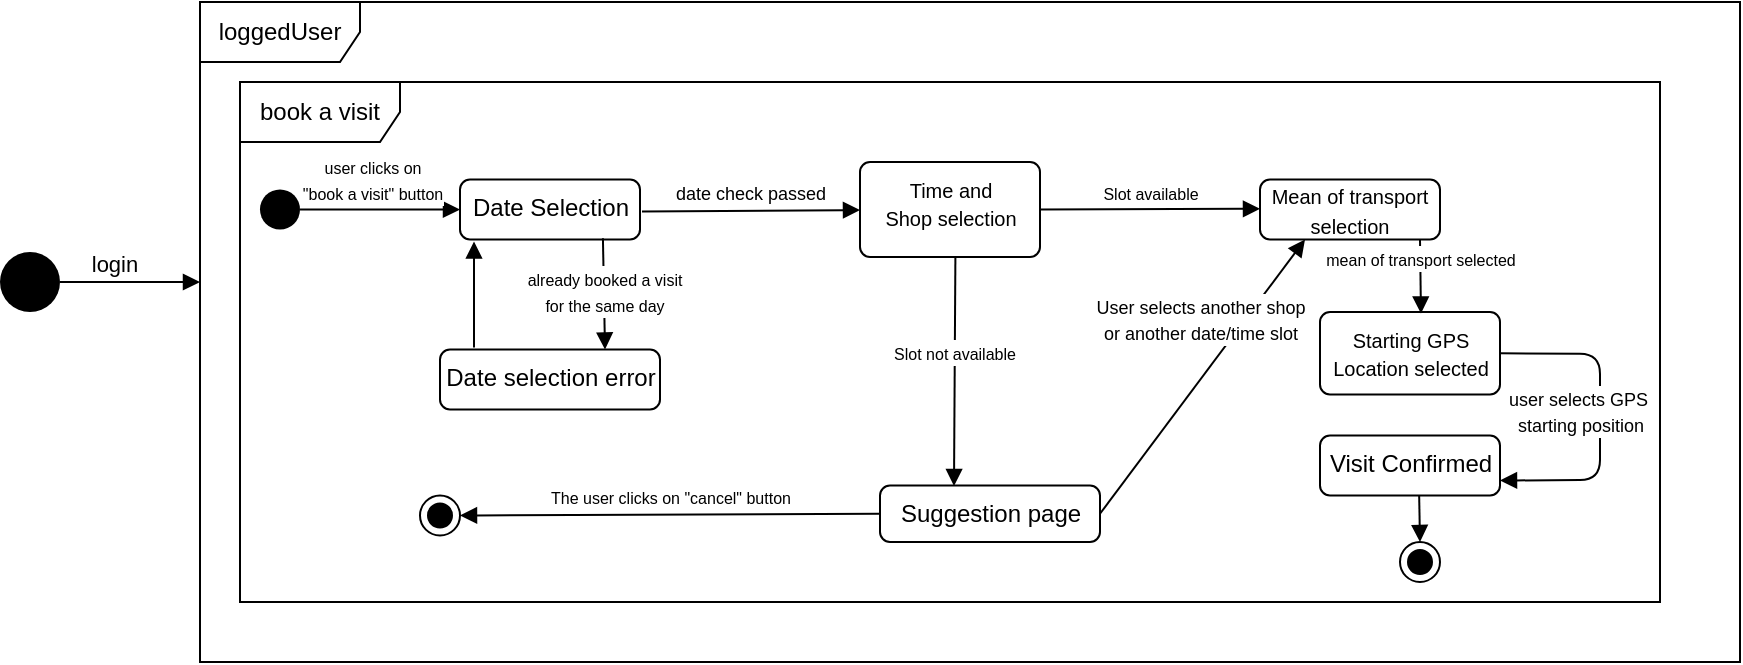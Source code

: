 <mxfile version="13.10.6" type="device"><diagram name="Page-1" id="e7e014a7-5840-1c2e-5031-d8a46d1fe8dd"><mxGraphModel dx="678" dy="377" grid="1" gridSize="10" guides="1" tooltips="1" connect="1" arrows="1" fold="1" page="1" pageScale="1" pageWidth="1169" pageHeight="826" background="#ffffff" math="0" shadow="0"><root><mxCell id="0"/><mxCell id="1" parent="0"/><mxCell id="7Mc1hvVvzsCAfRk0QcoI-22" value="loggedUser" style="shape=umlFrame;whiteSpace=wrap;html=1;width=80;height=30;" parent="1" vertex="1"><mxGeometry x="190" y="200" width="770" height="330" as="geometry"/></mxCell><mxCell id="7Mc1hvVvzsCAfRk0QcoI-23" value="book a visit" style="shape=umlFrame;whiteSpace=wrap;html=1;width=80;height=30;" parent="1" vertex="1"><mxGeometry x="210" y="240" width="710" height="260" as="geometry"/></mxCell><mxCell id="Y9-DYk50p9V9p7dSpJpJ-42" value="" style="ellipse;fillColor=#000000;strokeColor=none;" parent="1" vertex="1"><mxGeometry x="90" y="325" width="30" height="30" as="geometry"/></mxCell><mxCell id="Y9-DYk50p9V9p7dSpJpJ-44" value="login" style="html=1;verticalAlign=bottom;endArrow=block;" parent="1" edge="1"><mxGeometry x="-0.25" width="80" relative="1" as="geometry"><mxPoint x="120" y="340" as="sourcePoint"/><mxPoint x="190" y="340" as="targetPoint"/><mxPoint as="offset"/></mxGeometry></mxCell><mxCell id="Y9-DYk50p9V9p7dSpJpJ-49" value="" style="ellipse;fillColor=#000000;strokeColor=none;" parent="1" vertex="1"><mxGeometry x="220" y="293.75" width="20" height="20" as="geometry"/></mxCell><mxCell id="Y9-DYk50p9V9p7dSpJpJ-52" value="&lt;font style=&quot;font-size: 8px&quot;&gt;user clicks on &lt;br&gt;&quot;book a visit&quot; button&lt;/font&gt;" style="html=1;verticalAlign=bottom;endArrow=block;exitX=1;exitY=0.5;exitDx=0;exitDy=0;" parent="1" source="Y9-DYk50p9V9p7dSpJpJ-49" edge="1"><mxGeometry x="-0.111" width="80" relative="1" as="geometry"><mxPoint x="237" y="293.75" as="sourcePoint"/><mxPoint x="320" y="303.75" as="targetPoint"/><mxPoint as="offset"/></mxGeometry></mxCell><mxCell id="Y9-DYk50p9V9p7dSpJpJ-53" value="Date Selection" style="html=1;align=center;verticalAlign=top;rounded=1;absoluteArcSize=1;arcSize=10;dashed=0;fillColor=none;" parent="1" vertex="1"><mxGeometry x="320" y="288.75" width="90" height="30" as="geometry"/></mxCell><mxCell id="Y9-DYk50p9V9p7dSpJpJ-56" value="&lt;span style=&quot;font-size: 8px&quot;&gt;Slot available&lt;/span&gt;" style="html=1;verticalAlign=bottom;endArrow=block;exitX=1;exitY=0.5;exitDx=0;exitDy=0;" parent="1" source="7Mc1hvVvzsCAfRk0QcoI-2" edge="1"><mxGeometry width="80" relative="1" as="geometry"><mxPoint x="640.0" y="303.41" as="sourcePoint"/><mxPoint x="720" y="303.41" as="targetPoint"/><mxPoint as="offset"/></mxGeometry></mxCell><mxCell id="Y9-DYk50p9V9p7dSpJpJ-57" value="" style="html=1;align=center;verticalAlign=top;rounded=1;absoluteArcSize=1;arcSize=10;dashed=0;fillColor=none;" parent="1" vertex="1"><mxGeometry x="720" y="288.75" width="90" height="30" as="geometry"/></mxCell><mxCell id="Y9-DYk50p9V9p7dSpJpJ-58" value="&lt;font size=&quot;1&quot;&gt;Mean of transport selection&lt;/font&gt;" style="text;html=1;strokeColor=none;fillColor=none;align=center;verticalAlign=middle;whiteSpace=wrap;rounded=0;" parent="1" vertex="1"><mxGeometry x="710" y="293.75" width="110" height="20" as="geometry"/></mxCell><mxCell id="7Mc1hvVvzsCAfRk0QcoI-2" value="&lt;font style=&quot;font-size: 10px&quot;&gt;Time and &lt;br&gt;Shop selection&lt;/font&gt;" style="html=1;align=center;verticalAlign=top;rounded=1;absoluteArcSize=1;arcSize=10;dashed=0;fillColor=none;" parent="1" vertex="1"><mxGeometry x="520" y="280" width="90" height="47.5" as="geometry"/></mxCell><mxCell id="7Mc1hvVvzsCAfRk0QcoI-3" value="&lt;font style=&quot;font-size: 9px&quot;&gt;date check passed&lt;/font&gt;" style="html=1;verticalAlign=bottom;endArrow=block;" parent="1" target="7Mc1hvVvzsCAfRk0QcoI-2" edge="1"><mxGeometry width="80" relative="1" as="geometry"><mxPoint x="411" y="304.75" as="sourcePoint"/><mxPoint x="490" y="303.41" as="targetPoint"/></mxGeometry></mxCell><mxCell id="7Mc1hvVvzsCAfRk0QcoI-6" value="Suggestion page" style="html=1;align=center;verticalAlign=top;rounded=1;absoluteArcSize=1;arcSize=10;dashed=0;fillColor=none;" parent="1" vertex="1"><mxGeometry x="530" y="441.75" width="110" height="28.25" as="geometry"/></mxCell><mxCell id="7Mc1hvVvzsCAfRk0QcoI-7" value="&lt;span style=&quot;font-size: 8px&quot;&gt;Slot not available&lt;/span&gt;" style="html=1;verticalAlign=bottom;endArrow=block;exitX=0.53;exitY=0.989;exitDx=0;exitDy=0;exitPerimeter=0;" parent="1" source="7Mc1hvVvzsCAfRk0QcoI-2" edge="1"><mxGeometry width="80" relative="1" as="geometry"><mxPoint x="595" y="327.75" as="sourcePoint"/><mxPoint x="567" y="442" as="targetPoint"/><mxPoint as="offset"/></mxGeometry></mxCell><mxCell id="7Mc1hvVvzsCAfRk0QcoI-8" value="&lt;span style=&quot;font-size: 9px&quot;&gt;User selects another shop &lt;br&gt;or another date/time slot&lt;/span&gt;" style="html=1;verticalAlign=bottom;endArrow=block;exitX=1;exitY=0.5;exitDx=0;exitDy=0;entryX=0.25;entryY=1;entryDx=0;entryDy=0;" parent="1" source="7Mc1hvVvzsCAfRk0QcoI-6" edge="1"><mxGeometry x="0.122" y="9" width="80" relative="1" as="geometry"><mxPoint x="605" y="328.75" as="sourcePoint"/><mxPoint x="742.5" y="318.75" as="targetPoint"/><mxPoint as="offset"/></mxGeometry></mxCell><mxCell id="7Mc1hvVvzsCAfRk0QcoI-10" value="" style="ellipse;html=1;shape=endState;fillColor=#000000;strokeColor=#000000;" parent="1" vertex="1"><mxGeometry x="300" y="446.75" width="20" height="20" as="geometry"/></mxCell><mxCell id="7Mc1hvVvzsCAfRk0QcoI-11" value="&lt;span style=&quot;font-size: 8px&quot;&gt;The user clicks on &quot;cancel&quot; button&lt;/span&gt;" style="html=1;verticalAlign=bottom;endArrow=block;exitX=0;exitY=0.5;exitDx=0;exitDy=0;entryX=1;entryY=0.5;entryDx=0;entryDy=0;" parent="1" source="7Mc1hvVvzsCAfRk0QcoI-6" target="7Mc1hvVvzsCAfRk0QcoI-10" edge="1"><mxGeometry width="80" relative="1" as="geometry"><mxPoint x="605" y="328.75" as="sourcePoint"/><mxPoint x="605" y="383.75" as="targetPoint"/><mxPoint as="offset"/></mxGeometry></mxCell><mxCell id="7Mc1hvVvzsCAfRk0QcoI-13" value="&lt;span style=&quot;font-size: 8px&quot;&gt;mean of transport selected&lt;/span&gt;" style="html=1;verticalAlign=bottom;endArrow=block;exitX=0.75;exitY=1;exitDx=0;exitDy=0;entryX=0.561;entryY=0.018;entryDx=0;entryDy=0;entryPerimeter=0;" parent="1" target="bJS1suWkAPlbs8hoJtTv-1" edge="1"><mxGeometry width="80" relative="1" as="geometry"><mxPoint x="800" y="318.75" as="sourcePoint"/><mxPoint x="800.5" y="370" as="targetPoint"/><mxPoint as="offset"/></mxGeometry></mxCell><mxCell id="7Mc1hvVvzsCAfRk0QcoI-14" value="Visit Confirmed" style="html=1;align=center;verticalAlign=top;rounded=1;absoluteArcSize=1;arcSize=10;dashed=0;fillColor=none;" parent="1" vertex="1"><mxGeometry x="750" y="416.75" width="90" height="30" as="geometry"/></mxCell><mxCell id="7Mc1hvVvzsCAfRk0QcoI-16" value="&lt;br&gt;&lt;span style=&quot;font-size: 8px&quot;&gt;&lt;br&gt;&lt;/span&gt;" style="html=1;verticalAlign=bottom;endArrow=block;exitX=0.551;exitY=1.008;exitDx=0;exitDy=0;entryX=0.5;entryY=0;entryDx=0;entryDy=0;exitPerimeter=0;" parent="1" source="7Mc1hvVvzsCAfRk0QcoI-14" target="7Mc1hvVvzsCAfRk0QcoI-24" edge="1"><mxGeometry width="80" relative="1" as="geometry"><mxPoint x="747.5" y="305" as="sourcePoint"/><mxPoint x="780" y="441.75" as="targetPoint"/><mxPoint as="offset"/></mxGeometry></mxCell><mxCell id="7Mc1hvVvzsCAfRk0QcoI-18" value="&lt;font style=&quot;font-size: 8px&quot;&gt;already booked a visit&lt;br&gt;&amp;nbsp;for the same day&amp;nbsp;&lt;/font&gt;" style="html=1;verticalAlign=bottom;endArrow=block;exitX=0.794;exitY=0.979;exitDx=0;exitDy=0;entryX=0.75;entryY=0;entryDx=0;entryDy=0;exitPerimeter=0;" parent="1" source="Y9-DYk50p9V9p7dSpJpJ-53" target="7Mc1hvVvzsCAfRk0QcoI-19" edge="1"><mxGeometry x="0.506" width="80" relative="1" as="geometry"><mxPoint x="500" y="393.75" as="sourcePoint"/><mxPoint x="580" y="393.75" as="targetPoint"/><mxPoint as="offset"/></mxGeometry></mxCell><mxCell id="7Mc1hvVvzsCAfRk0QcoI-19" value="Date selection error" style="html=1;align=center;verticalAlign=top;rounded=1;absoluteArcSize=1;arcSize=10;dashed=0;fillColor=none;" parent="1" vertex="1"><mxGeometry x="310" y="373.75" width="110" height="30" as="geometry"/></mxCell><mxCell id="7Mc1hvVvzsCAfRk0QcoI-20" value="" style="html=1;verticalAlign=bottom;endArrow=block;" parent="1" edge="1"><mxGeometry width="80" relative="1" as="geometry"><mxPoint x="327" y="372.75" as="sourcePoint"/><mxPoint x="327" y="319.75" as="targetPoint"/></mxGeometry></mxCell><mxCell id="7Mc1hvVvzsCAfRk0QcoI-24" value="" style="ellipse;html=1;shape=endState;fillColor=#000000;strokeColor=#000000;" parent="1" vertex="1"><mxGeometry x="790" y="470" width="20" height="20" as="geometry"/></mxCell><mxCell id="bJS1suWkAPlbs8hoJtTv-1" value="&lt;span style=&quot;font-size: 10px&quot;&gt;Starting GPS &lt;br&gt;Location selected&lt;/span&gt;" style="html=1;align=center;verticalAlign=top;rounded=1;absoluteArcSize=1;arcSize=10;dashed=0;fillColor=none;" vertex="1" parent="1"><mxGeometry x="750" y="355" width="90" height="41.25" as="geometry"/></mxCell><mxCell id="bJS1suWkAPlbs8hoJtTv-5" value="&lt;font style=&quot;font-size: 9px&quot;&gt;user selects GPS&amp;nbsp;&lt;br&gt;starting position&lt;/font&gt;" style="html=1;verticalAlign=bottom;endArrow=block;exitX=1;exitY=0.5;exitDx=0;exitDy=0;entryX=1;entryY=0.75;entryDx=0;entryDy=0;" edge="1" parent="1" source="bJS1suWkAPlbs8hoJtTv-1" target="7Mc1hvVvzsCAfRk0QcoI-14"><mxGeometry x="0.153" y="-10" width="80" relative="1" as="geometry"><mxPoint x="840" y="350" as="sourcePoint"/><mxPoint x="920" y="350" as="targetPoint"/><Array as="points"><mxPoint x="890" y="376"/><mxPoint x="890" y="439"/></Array><mxPoint as="offset"/></mxGeometry></mxCell></root></mxGraphModel></diagram></mxfile>
